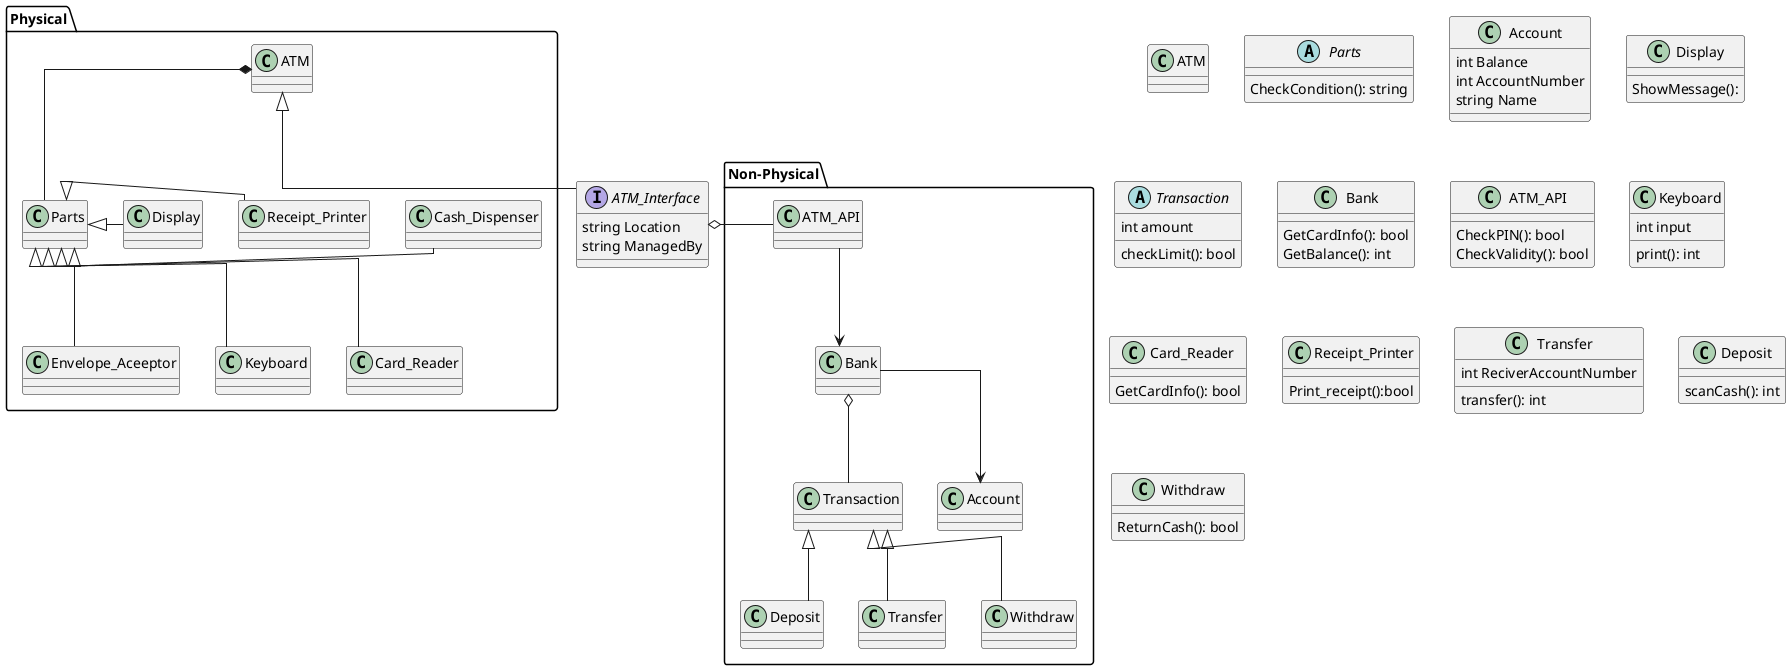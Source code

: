 ' @startuml class_ATM
'  skinparam linetype ortho


' package "Physical"{
    
' ATM o--- Cash_Dispenser
' ATM o--- Envelope_Aceeptor
' ATM o--- Receipt_Printer
' ATM o-- Keyboard
' ATM o-- Display
' ATM o-- Card_Reader
' }


' package "Non-Physical"{
' ATM o-- ATM_API
' ATM_API --> Bank 
' Bank o-- Transaction
' Bank --> Account 

' Transaction <|-- Deposit
' Transaction <|--Transfer
' Transaction <|-- Withdraw
' Cash_Dispenser <-- Withdraw
' Envelope_Aceeptor <-- Deposit 
' }



' class ATM{
'     string Location 
'     string ManagedBy
' }
' class Account{
'     int Balance 
'     int AccountNumber
'     string Name 


' }
' class Display{

'     ShowMessage():
    
' }
' abstract class Transaction{
'     int amount
'     checkLimit(): bool

' }

' class Bank { 
    
'     GetCardInfo(): bool
'     GetBalance(): int
' }

' class ATM_API {
'     CheckPIN(): bool
'     CheckValidity(): bool 

' }
' class Keyboard{
'     int input 
'     print(): int
' }
' class Card_Reader{
'     GetCardInfo(): bool
' }

' class Receipt_Printer{
'     Print_receipt():bool
' }
' class Transfer{
'     int ReciverAccountNumber
'     transfer(): int

' }
' class Deposit{
'     scanCash(): int 
' }
' Class Withdraw{
'     ReturnCash(): bool
' }



' @enduml




@startuml class_ATm
 skinparam linetype ortho


package "Physical"{
ATM *-- Parts
Parts <|- Cash_Dispenser
Parts <|-- Envelope_Aceeptor
Parts <|- Receipt_Printer
Parts <|-- Keyboard
Parts <|- Display
Parts <|-- Card_Reader
}


package "Non-Physical"{

ATM_API --> Bank 
Bank o-- Transaction
Bank --> Account 

Transaction <|-- Deposit
Transaction <|--Transfer
Transaction <|-- Withdraw
' Cash_Dispenser <-- Withdraw
' Envelope_Aceeptor <-- Deposit 
}

ATM_Interface o- ATM_API
ATM <|-- ATM_Interface


interface ATM_Interface{
    string Location 
    string ManagedBy
}

class ATM{

}


abstract class Parts{
    CheckCondition(): string

}
class Account{
    int Balance 
    int AccountNumber
    string Name 


}
class Display{

    ShowMessage():
    
}
abstract class Transaction{
    int amount
    checkLimit(): bool

}

class Bank { 
    
    GetCardInfo(): bool
    GetBalance(): int
}

class ATM_API {
    CheckPIN(): bool
    CheckValidity(): bool 

}
class Keyboard{
    int input 
    print(): int
}
class Card_Reader{
    GetCardInfo(): bool
}

class Receipt_Printer{
    Print_receipt():bool
}
class Transfer{
    int ReciverAccountNumber
    transfer(): int

}
class Deposit{
    scanCash(): int 
}
Class Withdraw{
    ReturnCash(): bool
}



@enduml